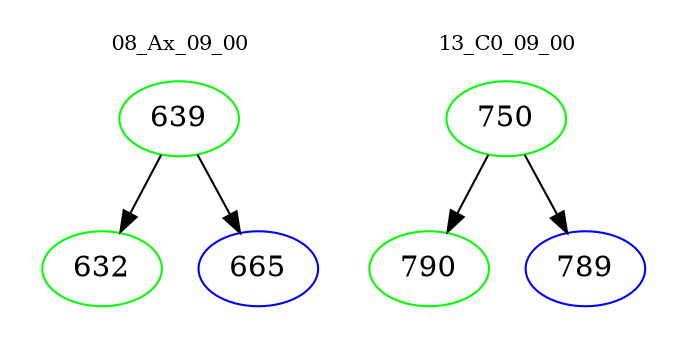digraph{
subgraph cluster_0 {
color = white
label = "08_Ax_09_00";
fontsize=10;
T0_639 [label="639", color="green"]
T0_639 -> T0_632 [color="black"]
T0_632 [label="632", color="green"]
T0_639 -> T0_665 [color="black"]
T0_665 [label="665", color="blue"]
}
subgraph cluster_1 {
color = white
label = "13_C0_09_00";
fontsize=10;
T1_750 [label="750", color="green"]
T1_750 -> T1_790 [color="black"]
T1_790 [label="790", color="green"]
T1_750 -> T1_789 [color="black"]
T1_789 [label="789", color="blue"]
}
}
